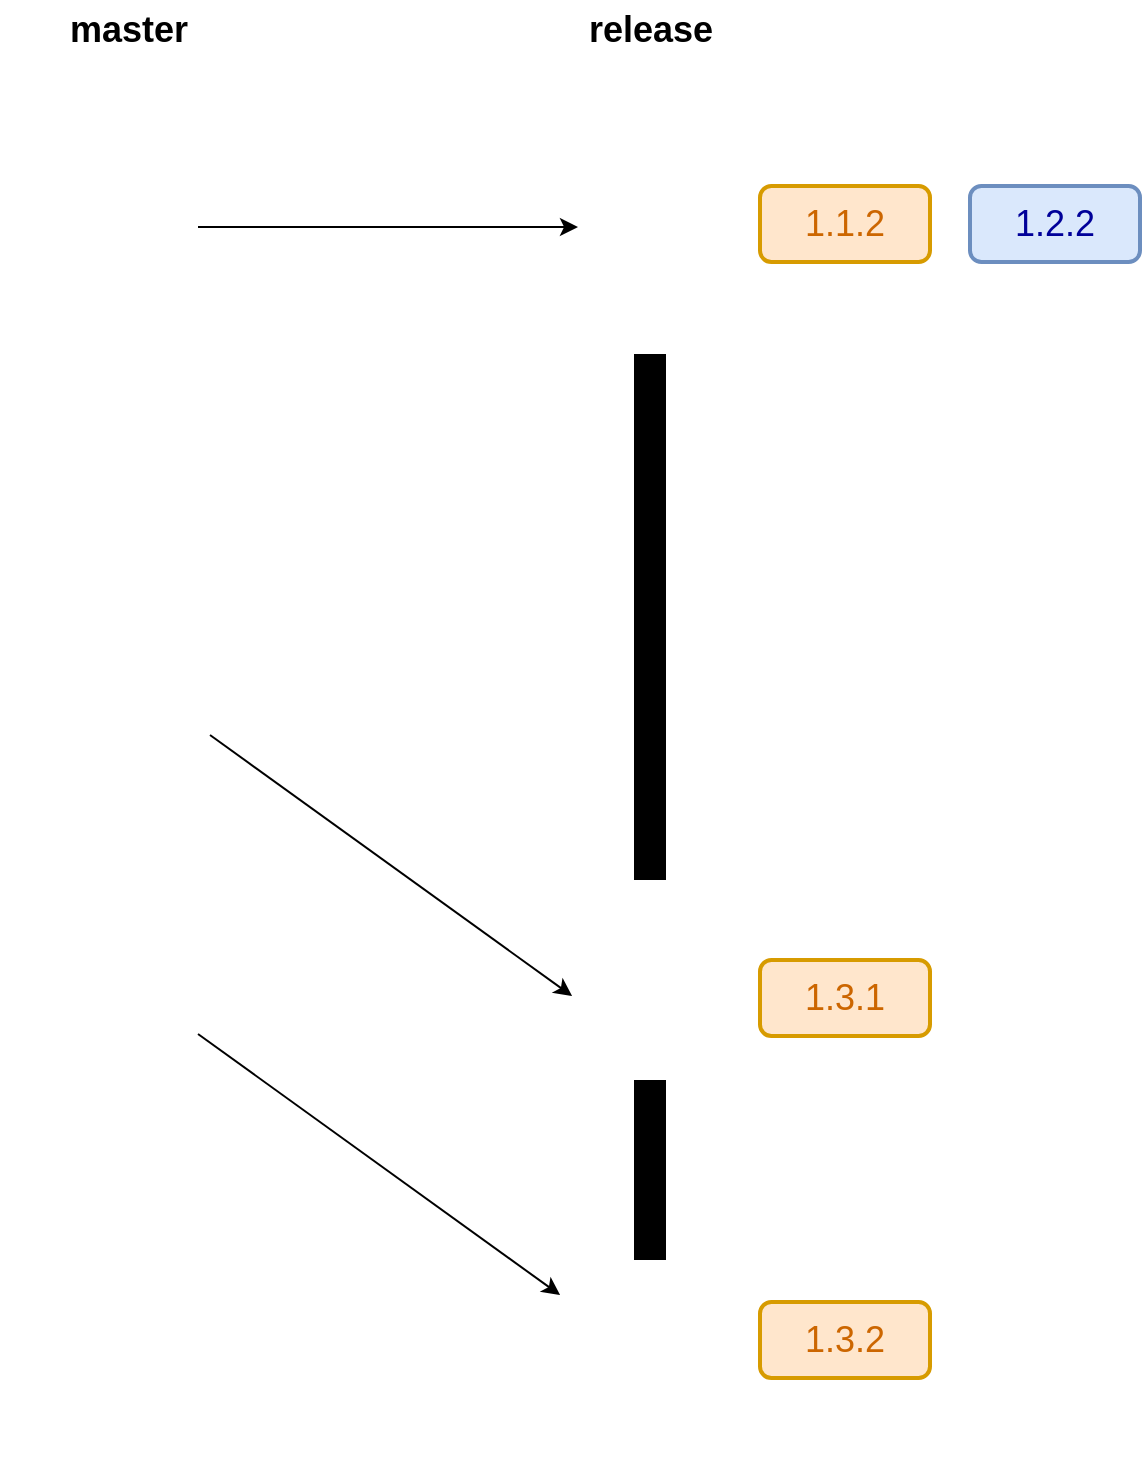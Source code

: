 <mxfile version="13.1.2" type="github">
  <diagram id="ZieNJUuBfNxr683kOoOD" name="Page-1">
    <mxGraphModel dx="1422" dy="713" grid="1" gridSize="10" guides="1" tooltips="1" connect="1" arrows="1" fold="1" page="1" pageScale="1" pageWidth="1169" pageHeight="827" math="0" shadow="0">
      <root>
        <mxCell id="0" />
        <mxCell id="1" value="Existing" style="locked=1;" parent="0" visible="0" />
        <mxCell id="HoR6jKGoqs6wjyYa6Poe-57" value="" style="whiteSpace=wrap;html=1;aspect=fixed;strokeColor=#000000;strokeWidth=1;fontColor=#3333FF;" parent="1" vertex="1">
          <mxGeometry x="150.75" y="90" width="126.5" height="126.5" as="geometry" />
        </mxCell>
        <mxCell id="HoR6jKGoqs6wjyYa6Poe-27" value="" style="rounded=0;whiteSpace=wrap;html=1;fontColor=#3333FF;" parent="1" vertex="1">
          <mxGeometry x="450" y="90" width="225" height="156.5" as="geometry" />
        </mxCell>
        <mxCell id="HoR6jKGoqs6wjyYa6Poe-20" value="" style="rounded=0;whiteSpace=wrap;html=1;fontColor=#3333FF;" parent="1" vertex="1">
          <mxGeometry x="695" y="90.5" width="270" height="156" as="geometry" />
        </mxCell>
        <mxCell id="HoR6jKGoqs6wjyYa6Poe-19" value="" style="whiteSpace=wrap;html=1;aspect=fixed;fontColor=#3333FF;" parent="1" vertex="1">
          <mxGeometry x="450" y="266.5" width="300" height="300" as="geometry" />
        </mxCell>
        <mxCell id="HoR6jKGoqs6wjyYa6Poe-3" value="Front repository" style="shape=image;html=1;verticalAlign=top;verticalLabelPosition=bottom;labelBackgroundColor=#ffffff;imageAspect=0;aspect=fixed;image=https://cdn0.iconfinder.com/data/icons/long-shadow-web-icons/512/github-128.png" parent="1" vertex="1">
          <mxGeometry x="180" y="101.75" width="68" height="68" as="geometry" />
        </mxCell>
        <mxCell id="HoR6jKGoqs6wjyYa6Poe-4" value="&lt;font color=&quot;#000000&quot;&gt;&lt;span style=&quot;font-size: 11px&quot;&gt;AIRCRAFT DELIVERY CENTER&lt;/span&gt;&lt;/font&gt;" style="shape=image;html=1;verticalAlign=top;verticalLabelPosition=bottom;labelBackgroundColor=#ffffff;imageAspect=0;aspect=fixed;image=https://cdn1.iconfinder.com/data/icons/picons-social/57/github-128.png;fontColor=#3333FF;" parent="1" vertex="1">
          <mxGeometry x="181" width="66" height="66" as="geometry" />
        </mxCell>
        <mxCell id="HoR6jKGoqs6wjyYa6Poe-5" value="" style="endArrow=none;dashed=1;html=1;fontColor=#3333FF;" parent="1" edge="1">
          <mxGeometry width="50" height="50" relative="1" as="geometry">
            <mxPoint x="370" y="610" as="sourcePoint" />
            <mxPoint x="370" y="90" as="targetPoint" />
          </mxGeometry>
        </mxCell>
        <mxCell id="HoR6jKGoqs6wjyYa6Poe-6" value="&lt;font style=&quot;font-size: 11px&quot; color=&quot;#000000&quot;&gt;IOT&lt;br&gt;&lt;/font&gt;" style="shape=image;html=1;verticalAlign=top;verticalLabelPosition=bottom;labelBackgroundColor=#ffffff;imageAspect=0;aspect=fixed;image=https://cdn1.iconfinder.com/data/icons/picons-social/57/github-128.png;fontColor=#3333FF;" parent="1" vertex="1">
          <mxGeometry x="712" y="4" width="62" height="62" as="geometry" />
        </mxCell>
        <mxCell id="HoR6jKGoqs6wjyYa6Poe-8" value="api platform repository" style="shape=image;html=1;verticalAlign=top;verticalLabelPosition=bottom;labelBackgroundColor=#ffffff;imageAspect=0;aspect=fixed;image=https://cdn0.iconfinder.com/data/icons/long-shadow-web-icons/512/github-128.png" parent="1" vertex="1">
          <mxGeometry x="482" y="103.5" width="61" height="61" as="geometry" />
        </mxCell>
        <mxCell id="HoR6jKGoqs6wjyYa6Poe-9" value="cvault &lt;br&gt;connector repository" style="shape=image;html=1;verticalAlign=top;verticalLabelPosition=bottom;labelBackgroundColor=#ffffff;imageAspect=0;aspect=fixed;image=https://cdn0.iconfinder.com/data/icons/long-shadow-web-icons/512/github-128.png" parent="1" vertex="1">
          <mxGeometry x="482" y="286.5" width="68" height="68" as="geometry" />
        </mxCell>
        <mxCell id="HoR6jKGoqs6wjyYa6Poe-10" value="monitoring sas&lt;br&gt;repository" style="shape=image;html=1;verticalAlign=top;verticalLabelPosition=bottom;labelBackgroundColor=#ffffff;imageAspect=0;aspect=fixed;image=https://cdn0.iconfinder.com/data/icons/long-shadow-web-icons/512/github-128.png" parent="1" vertex="1">
          <mxGeometry x="855" y="106.5" width="63" height="63" as="geometry" />
        </mxCell>
        <mxCell id="HoR6jKGoqs6wjyYa6Poe-11" value="monitoring cvault&lt;br&gt;repository" style="shape=image;html=1;verticalAlign=top;verticalLabelPosition=bottom;labelBackgroundColor=#ffffff;imageAspect=0;aspect=fixed;image=https://cdn0.iconfinder.com/data/icons/long-shadow-web-icons/512/github-128.png" parent="1" vertex="1">
          <mxGeometry x="726" y="106.5" width="63" height="63" as="geometry" />
        </mxCell>
        <mxCell id="HoR6jKGoqs6wjyYa6Poe-14" value="skywise&lt;br&gt;connector repository" style="shape=image;html=1;verticalAlign=top;verticalLabelPosition=bottom;labelBackgroundColor=#ffffff;imageAspect=0;aspect=fixed;image=https://cdn0.iconfinder.com/data/icons/long-shadow-web-icons/512/github-128.png" parent="1" vertex="1">
          <mxGeometry x="614" y="286.5" width="68" height="68" as="geometry" />
        </mxCell>
        <mxCell id="HoR6jKGoqs6wjyYa6Poe-15" value="SAS&amp;nbsp;&lt;br&gt;connector repository" style="shape=image;html=1;verticalAlign=top;verticalLabelPosition=bottom;labelBackgroundColor=#ffffff;imageAspect=0;aspect=fixed;image=https://cdn0.iconfinder.com/data/icons/long-shadow-web-icons/512/github-128.png" parent="1" vertex="1">
          <mxGeometry x="614" y="426.5" width="68" height="68" as="geometry" />
        </mxCell>
        <mxCell id="HoR6jKGoqs6wjyYa6Poe-17" value="clb&lt;br&gt;connector repository" style="shape=image;html=1;verticalAlign=top;verticalLabelPosition=bottom;labelBackgroundColor=#ffffff;imageAspect=0;aspect=fixed;image=https://cdn0.iconfinder.com/data/icons/long-shadow-web-icons/512/github-128.png" parent="1" vertex="1">
          <mxGeometry x="482" y="426.5" width="68" height="68" as="geometry" />
        </mxCell>
        <mxCell id="HoR6jKGoqs6wjyYa6Poe-18" value="&lt;font style=&quot;font-size: 16px&quot; color=&quot;#000000&quot;&gt;1 repo per connector&lt;/font&gt;" style="text;html=1;align=center;verticalAlign=middle;resizable=0;points=[];autosize=1;fontColor=#3333FF;" parent="1" vertex="1">
          <mxGeometry x="525" y="546.5" width="160" height="20" as="geometry" />
        </mxCell>
        <mxCell id="HoR6jKGoqs6wjyYa6Poe-21" value="&lt;font style=&quot;font-size: 16px&quot; color=&quot;#000000&quot;&gt;1 repo per monitoring&lt;/font&gt;" style="text;html=1;align=center;verticalAlign=middle;resizable=0;points=[];autosize=1;fontColor=#3333FF;" parent="1" vertex="1">
          <mxGeometry x="745" y="216.5" width="170" height="20" as="geometry" />
        </mxCell>
        <mxCell id="HoR6jKGoqs6wjyYa6Poe-25" value="&lt;font style=&quot;font-size: 16px&quot; color=&quot;#000000&quot;&gt;1 repo&lt;/font&gt;" style="text;html=1;align=center;verticalAlign=middle;resizable=0;points=[];autosize=1;fontColor=#3333FF;" parent="1" vertex="1">
          <mxGeometry x="535" y="216.5" width="60" height="20" as="geometry" />
        </mxCell>
        <mxCell id="HoR6jKGoqs6wjyYa6Poe-58" value="&lt;font style=&quot;font-size: 16px&quot; color=&quot;#000000&quot;&gt;1 repo&lt;/font&gt;" style="text;html=1;align=center;verticalAlign=middle;resizable=0;points=[];autosize=1;fontColor=#3333FF;" parent="1" vertex="1">
          <mxGeometry x="184" y="196.5" width="60" height="20" as="geometry" />
        </mxCell>
        <mxCell id="HoR6jKGoqs6wjyYa6Poe-30" value="Targetted" style="locked=1;" parent="0" visible="0" />
        <mxCell id="HoR6jKGoqs6wjyYa6Poe-50" value="" style="rounded=0;whiteSpace=wrap;html=1;fontColor=#3333FF;strokeColor=#FF8000;strokeWidth=2;" parent="HoR6jKGoqs6wjyYa6Poe-30" vertex="1">
          <mxGeometry x="510" y="96" width="130" height="116" as="geometry" />
        </mxCell>
        <mxCell id="HoR6jKGoqs6wjyYa6Poe-31" value="" style="rounded=0;whiteSpace=wrap;html=1;fontColor=#3333FF;" parent="HoR6jKGoqs6wjyYa6Poe-30" vertex="1">
          <mxGeometry x="50" y="96" width="130" height="116" as="geometry" />
        </mxCell>
        <mxCell id="HoR6jKGoqs6wjyYa6Poe-32" value="" style="rounded=0;whiteSpace=wrap;html=1;fontColor=#3333FF;strokeColor=#FF8000;strokeWidth=2;" parent="HoR6jKGoqs6wjyYa6Poe-30" vertex="1">
          <mxGeometry x="370" y="96" width="130" height="116" as="geometry" />
        </mxCell>
        <mxCell id="HoR6jKGoqs6wjyYa6Poe-35" value="&lt;font color=&quot;#000000&quot;&gt;&lt;span style=&quot;font-size: 11px&quot;&gt;AIRCRAFT DELIVERY CENTER&lt;/span&gt;&lt;/font&gt;" style="shape=image;html=1;verticalAlign=top;verticalLabelPosition=bottom;labelBackgroundColor=#ffffff;imageAspect=0;aspect=fixed;image=https://cdn1.iconfinder.com/data/icons/picons-social/57/github-128.png;fontColor=#3333FF;" parent="HoR6jKGoqs6wjyYa6Poe-30" vertex="1">
          <mxGeometry x="320" width="66.5" height="66.5" as="geometry" />
        </mxCell>
        <mxCell id="HoR6jKGoqs6wjyYa6Poe-36" value="" style="endArrow=none;dashed=1;html=1;fontColor=#3333FF;" parent="HoR6jKGoqs6wjyYa6Poe-30" edge="1">
          <mxGeometry width="50" height="50" relative="1" as="geometry">
            <mxPoint x="800.5" y="520" as="sourcePoint" />
            <mxPoint x="800" y="80" as="targetPoint" />
          </mxGeometry>
        </mxCell>
        <mxCell id="HoR6jKGoqs6wjyYa6Poe-37" value="&lt;font style=&quot;font-size: 11px&quot; color=&quot;#000000&quot;&gt;IOT&lt;br&gt;&lt;/font&gt;" style="shape=image;html=1;verticalAlign=top;verticalLabelPosition=bottom;labelBackgroundColor=#ffffff;imageAspect=0;aspect=fixed;image=https://cdn1.iconfinder.com/data/icons/picons-social/57/github-128.png;fontColor=#3333FF;" parent="HoR6jKGoqs6wjyYa6Poe-30" vertex="1">
          <mxGeometry x="926" y="4.5" width="62" height="62" as="geometry" />
        </mxCell>
        <mxCell id="HoR6jKGoqs6wjyYa6Poe-38" value="api platform repository" style="shape=image;html=1;verticalAlign=top;verticalLabelPosition=bottom;labelBackgroundColor=#ffffff;imageAspect=0;aspect=fixed;image=https://cdn0.iconfinder.com/data/icons/long-shadow-web-icons/512/github-128.png" parent="HoR6jKGoqs6wjyYa6Poe-30" vertex="1">
          <mxGeometry x="79.25" y="114.25" width="71.5" height="71.5" as="geometry" />
        </mxCell>
        <mxCell id="HoR6jKGoqs6wjyYa6Poe-40" value="monitoring Infra&amp;nbsp;&lt;br&gt;repository" style="shape=image;html=1;verticalAlign=top;verticalLabelPosition=bottom;labelBackgroundColor=#ffffff;imageAspect=0;aspect=fixed;image=https://cdn0.iconfinder.com/data/icons/long-shadow-web-icons/512/github-128.png" parent="HoR6jKGoqs6wjyYa6Poe-30" vertex="1">
          <mxGeometry x="543.5" y="110" width="63" height="63" as="geometry" />
        </mxCell>
        <mxCell id="HoR6jKGoqs6wjyYa6Poe-41" value="monitoring&amp;nbsp;&lt;br&gt;repository" style="shape=image;html=1;verticalAlign=top;verticalLabelPosition=bottom;labelBackgroundColor=#ffffff;imageAspect=0;aspect=fixed;image=https://cdn0.iconfinder.com/data/icons/long-shadow-web-icons/512/github-128.png" parent="HoR6jKGoqs6wjyYa6Poe-30" vertex="1">
          <mxGeometry x="403.5" y="110" width="63" height="63" as="geometry" />
        </mxCell>
        <mxCell id="HoR6jKGoqs6wjyYa6Poe-42" value="skywise&lt;br&gt;connector repository" style="shape=image;html=1;verticalAlign=top;verticalLabelPosition=bottom;labelBackgroundColor=#ffffff;imageAspect=0;aspect=fixed;image=https://cdn0.iconfinder.com/data/icons/long-shadow-web-icons/512/github-128.png" parent="HoR6jKGoqs6wjyYa6Poe-30" vertex="1">
          <mxGeometry x="926" y="107.5" width="68" height="68" as="geometry" />
        </mxCell>
        <mxCell id="HoR6jKGoqs6wjyYa6Poe-49" value="&lt;font color=&quot;#ff0000&quot; style=&quot;font-size: 14px&quot;&gt;&lt;b&gt;To delete&lt;/b&gt;&lt;/font&gt;" style="text;html=1;align=center;verticalAlign=middle;resizable=0;points=[];autosize=1;fontColor=#3333FF;" parent="HoR6jKGoqs6wjyYa6Poe-30" vertex="1">
          <mxGeometry x="920" y="210" width="80" height="20" as="geometry" />
        </mxCell>
        <mxCell id="HoR6jKGoqs6wjyYa6Poe-52" value="Code rework + pipeline reworked" style="text;html=1;strokeColor=none;fillColor=none;align=center;verticalAlign=middle;whiteSpace=wrap;rounded=0;fontColor=#3333FF;" parent="HoR6jKGoqs6wjyYa6Poe-30" vertex="1">
          <mxGeometry x="430" y="210" width="200" height="20" as="geometry" />
        </mxCell>
        <mxCell id="HoR6jKGoqs6wjyYa6Poe-53" value="maybe more than one repo / decision postponed to what we will learn from monitoring" style="whiteSpace=wrap;html=1;aspect=fixed;fontColor=#3333FF;strokeWidth=2;strokeColor=#FF8000;" parent="HoR6jKGoqs6wjyYa6Poe-30" vertex="1">
          <mxGeometry x="370" y="240" width="270" height="270" as="geometry" />
        </mxCell>
        <mxCell id="HoR6jKGoqs6wjyYa6Poe-54" value="connector infra&amp;nbsp;&lt;br&gt;repository" style="shape=image;html=1;verticalAlign=top;verticalLabelPosition=bottom;labelBackgroundColor=#ffffff;imageAspect=0;aspect=fixed;image=https://cdn0.iconfinder.com/data/icons/long-shadow-web-icons/512/github-128.png" parent="HoR6jKGoqs6wjyYa6Poe-30" vertex="1">
          <mxGeometry x="410" y="253" width="68" height="68" as="geometry" />
        </mxCell>
        <mxCell id="HoR6jKGoqs6wjyYa6Poe-55" value="" style="group" parent="HoR6jKGoqs6wjyYa6Poe-30" vertex="1" connectable="0">
          <mxGeometry x="190" y="96" width="130" height="116" as="geometry" />
        </mxCell>
        <mxCell id="HoR6jKGoqs6wjyYa6Poe-48" value="" style="rounded=0;whiteSpace=wrap;html=1;fontColor=#3333FF;" parent="HoR6jKGoqs6wjyYa6Poe-55" vertex="1">
          <mxGeometry width="130" height="116" as="geometry" />
        </mxCell>
        <mxCell id="HoR6jKGoqs6wjyYa6Poe-34" value="Front repository" style="shape=image;html=1;verticalAlign=top;verticalLabelPosition=bottom;labelBackgroundColor=#ffffff;imageAspect=0;aspect=fixed;image=https://cdn0.iconfinder.com/data/icons/long-shadow-web-icons/512/github-128.png" parent="HoR6jKGoqs6wjyYa6Poe-55" vertex="1">
          <mxGeometry x="31" y="20" width="68" height="68" as="geometry" />
        </mxCell>
        <mxCell id="TlIp9s7jWuSo9urC1bLV-2" value="" style="group" vertex="1" connectable="0" parent="HoR6jKGoqs6wjyYa6Poe-30">
          <mxGeometry x="50" y="240" width="270" height="271" as="geometry" />
        </mxCell>
        <mxCell id="HoR6jKGoqs6wjyYa6Poe-33" value="" style="whiteSpace=wrap;html=1;aspect=fixed;fontColor=#3333FF;" parent="TlIp9s7jWuSo9urC1bLV-2" vertex="1">
          <mxGeometry width="270" height="270" as="geometry" />
        </mxCell>
        <mxCell id="HoR6jKGoqs6wjyYa6Poe-39" value="cvault &lt;br&gt;connector repository" style="shape=image;html=1;verticalAlign=top;verticalLabelPosition=bottom;labelBackgroundColor=#ffffff;imageAspect=0;aspect=fixed;image=https://cdn0.iconfinder.com/data/icons/long-shadow-web-icons/512/github-128.png" parent="TlIp9s7jWuSo9urC1bLV-2" vertex="1">
          <mxGeometry x="160" y="13" width="68" height="68" as="geometry" />
        </mxCell>
        <mxCell id="HoR6jKGoqs6wjyYa6Poe-43" value="SAS&amp;nbsp;&lt;br&gt;connector repository" style="shape=image;html=1;verticalAlign=top;verticalLabelPosition=bottom;labelBackgroundColor=#ffffff;imageAspect=0;aspect=fixed;image=https://cdn0.iconfinder.com/data/icons/long-shadow-web-icons/512/github-128.png" parent="TlIp9s7jWuSo9urC1bLV-2" vertex="1">
          <mxGeometry x="33.5" y="134" width="68" height="68" as="geometry" />
        </mxCell>
        <mxCell id="HoR6jKGoqs6wjyYa6Poe-44" value="clb&lt;br&gt;connector repository" style="shape=image;html=1;verticalAlign=top;verticalLabelPosition=bottom;labelBackgroundColor=#ffffff;imageAspect=0;aspect=fixed;image=https://cdn0.iconfinder.com/data/icons/long-shadow-web-icons/512/github-128.png" parent="TlIp9s7jWuSo9urC1bLV-2" vertex="1">
          <mxGeometry x="33.5" y="12" width="68" height="68" as="geometry" />
        </mxCell>
        <mxCell id="HoR6jKGoqs6wjyYa6Poe-51" value="Code rework + pipeline reworked" style="text;html=1;strokeColor=none;fillColor=none;align=center;verticalAlign=middle;whiteSpace=wrap;rounded=0;fontColor=#3333FF;" parent="TlIp9s7jWuSo9urC1bLV-2" vertex="1">
          <mxGeometry x="31" y="251" width="200" height="20" as="geometry" />
        </mxCell>
        <mxCell id="TlIp9s7jWuSo9urC1bLV-3" value="flow1" parent="0" />
        <mxCell id="TlIp9s7jWuSo9urC1bLV-4" value="" style="shape=image;html=1;verticalAlign=top;verticalLabelPosition=bottom;labelBackgroundColor=#ffffff;imageAspect=0;aspect=fixed;image=https://cdn0.iconfinder.com/data/icons/octicons/1024/git-commit-128.png;direction=south;" vertex="1" parent="TlIp9s7jWuSo9urC1bLV-3">
          <mxGeometry x="120" y="225" width="128" height="128" as="geometry" />
        </mxCell>
        <mxCell id="TlIp9s7jWuSo9urC1bLV-5" value="" style="shape=image;html=1;verticalAlign=top;verticalLabelPosition=bottom;labelBackgroundColor=#ffffff;imageAspect=0;aspect=fixed;image=https://cdn0.iconfinder.com/data/icons/octicons/1024/git-commit-128.png;direction=south;" vertex="1" parent="TlIp9s7jWuSo9urC1bLV-3">
          <mxGeometry x="120" y="481" width="128" height="128" as="geometry" />
        </mxCell>
        <mxCell id="TlIp9s7jWuSo9urC1bLV-6" value="" style="shape=image;html=1;verticalAlign=top;verticalLabelPosition=bottom;labelBackgroundColor=#ffffff;imageAspect=0;aspect=fixed;image=https://cdn0.iconfinder.com/data/icons/octicons/1024/git-commit-128.png;direction=south;" vertex="1" parent="TlIp9s7jWuSo9urC1bLV-3">
          <mxGeometry x="120" y="97" width="128" height="128" as="geometry" />
        </mxCell>
        <mxCell id="TlIp9s7jWuSo9urC1bLV-7" value="" style="shape=image;html=1;verticalAlign=top;verticalLabelPosition=bottom;labelBackgroundColor=#ffffff;imageAspect=0;aspect=fixed;image=https://cdn0.iconfinder.com/data/icons/octicons/1024/git-commit-128.png;direction=south;" vertex="1" parent="TlIp9s7jWuSo9urC1bLV-3">
          <mxGeometry x="120" y="353" width="128" height="128" as="geometry" />
        </mxCell>
        <mxCell id="TlIp9s7jWuSo9urC1bLV-8" value="master" style="text;html=1;align=center;verticalAlign=middle;resizable=0;points=[];autosize=1;strokeWidth=2;fontSize=18;fontStyle=1" vertex="1" parent="TlIp9s7jWuSo9urC1bLV-3">
          <mxGeometry x="149" y="47" width="70" height="30" as="geometry" />
        </mxCell>
        <mxCell id="TlIp9s7jWuSo9urC1bLV-10" value="" style="shape=image;html=1;verticalAlign=top;verticalLabelPosition=bottom;labelBackgroundColor=#ffffff;imageAspect=0;aspect=fixed;image=https://cdn0.iconfinder.com/data/icons/octicons/1024/git-commit-128.png;direction=south;" vertex="1" parent="TlIp9s7jWuSo9urC1bLV-3">
          <mxGeometry x="381" y="481" width="128" height="128" as="geometry" />
        </mxCell>
        <mxCell id="TlIp9s7jWuSo9urC1bLV-11" value="" style="shape=image;html=1;verticalAlign=top;verticalLabelPosition=bottom;labelBackgroundColor=#ffffff;imageAspect=0;aspect=fixed;image=https://cdn0.iconfinder.com/data/icons/octicons/1024/git-commit-128.png;direction=south;" vertex="1" parent="TlIp9s7jWuSo9urC1bLV-3">
          <mxGeometry x="381" y="97" width="128" height="128" as="geometry" />
        </mxCell>
        <mxCell id="TlIp9s7jWuSo9urC1bLV-13" value="release" style="text;html=1;align=center;verticalAlign=middle;resizable=0;points=[];autosize=1;strokeWidth=2;fontSize=18;fontStyle=1" vertex="1" parent="TlIp9s7jWuSo9urC1bLV-3">
          <mxGeometry x="405" y="47" width="80" height="30" as="geometry" />
        </mxCell>
        <mxCell id="TlIp9s7jWuSo9urC1bLV-14" value="" style="endArrow=none;html=1;fontSize=18;strokeWidth=16;" edge="1" parent="TlIp9s7jWuSo9urC1bLV-3">
          <mxGeometry width="50" height="50" relative="1" as="geometry">
            <mxPoint x="445" y="487" as="sourcePoint" />
            <mxPoint x="445" y="224" as="targetPoint" />
          </mxGeometry>
        </mxCell>
        <mxCell id="TlIp9s7jWuSo9urC1bLV-15" value="" style="endArrow=classic;html=1;strokeWidth=1;fontSize=18;" edge="1" parent="TlIp9s7jWuSo9urC1bLV-3">
          <mxGeometry width="50" height="50" relative="1" as="geometry">
            <mxPoint x="219" y="160.5" as="sourcePoint" />
            <mxPoint x="409" y="160.5" as="targetPoint" />
          </mxGeometry>
        </mxCell>
        <mxCell id="TlIp9s7jWuSo9urC1bLV-16" value="" style="endArrow=classic;html=1;strokeWidth=1;fontSize=18;entryX=0.516;entryY=0.773;entryDx=0;entryDy=0;entryPerimeter=0;" edge="1" parent="TlIp9s7jWuSo9urC1bLV-3">
          <mxGeometry width="50" height="50" relative="1" as="geometry">
            <mxPoint x="225" y="414.5" as="sourcePoint" />
            <mxPoint x="406.056" y="545.048" as="targetPoint" />
          </mxGeometry>
        </mxCell>
        <mxCell id="TlIp9s7jWuSo9urC1bLV-21" value="" style="shape=image;html=1;verticalAlign=top;verticalLabelPosition=bottom;labelBackgroundColor=#ffffff;imageAspect=0;aspect=fixed;image=https://cdn0.iconfinder.com/data/icons/octicons/1024/git-commit-128.png;direction=south;" vertex="1" parent="TlIp9s7jWuSo9urC1bLV-3">
          <mxGeometry x="381" y="652" width="128" height="128" as="geometry" />
        </mxCell>
        <mxCell id="TlIp9s7jWuSo9urC1bLV-22" value="" style="endArrow=none;html=1;fontSize=18;strokeWidth=16;" edge="1" parent="TlIp9s7jWuSo9urC1bLV-3">
          <mxGeometry width="50" height="50" relative="1" as="geometry">
            <mxPoint x="445" y="677" as="sourcePoint" />
            <mxPoint x="445" y="587" as="targetPoint" />
          </mxGeometry>
        </mxCell>
        <mxCell id="TlIp9s7jWuSo9urC1bLV-23" value="" style="endArrow=classic;html=1;strokeWidth=1;fontSize=18;entryX=0.516;entryY=0.773;entryDx=0;entryDy=0;entryPerimeter=0;" edge="1" parent="TlIp9s7jWuSo9urC1bLV-3">
          <mxGeometry width="50" height="50" relative="1" as="geometry">
            <mxPoint x="219" y="564" as="sourcePoint" />
            <mxPoint x="400.056" y="694.548" as="targetPoint" />
          </mxGeometry>
        </mxCell>
        <mxCell id="TlIp9s7jWuSo9urC1bLV-31" value="comment flow" parent="0" visible="0" />
        <mxCell id="TlIp9s7jWuSo9urC1bLV-32" value="All release commits are &lt;br style=&quot;font-size: 23px;&quot;&gt;meant to be at least deployed to VAL" style="text;html=1;align=center;verticalAlign=middle;resizable=0;points=[];autosize=1;fontSize=23;fontColor=#000000;" vertex="1" parent="TlIp9s7jWuSo9urC1bLV-31">
          <mxGeometry x="470" y="346" width="390" height="60" as="geometry" />
        </mxCell>
        <mxCell id="TlIp9s7jWuSo9urC1bLV-24" value="flow2" parent="0" />
        <mxCell id="TlIp9s7jWuSo9urC1bLV-25" value="1.1.2" style="rounded=1;whiteSpace=wrap;html=1;strokeWidth=2;fontSize=18;fillColor=#ffe6cc;strokeColor=#d79b00;fontColor=#CC6600;" vertex="1" parent="TlIp9s7jWuSo9urC1bLV-24">
          <mxGeometry x="500" y="140" width="85" height="38" as="geometry" />
        </mxCell>
        <mxCell id="TlIp9s7jWuSo9urC1bLV-26" value="1.3.1" style="rounded=1;whiteSpace=wrap;html=1;strokeWidth=2;fontSize=18;fillColor=#ffe6cc;strokeColor=#d79b00;fontColor=#CC6600;" vertex="1" parent="TlIp9s7jWuSo9urC1bLV-24">
          <mxGeometry x="500" y="527" width="85" height="38" as="geometry" />
        </mxCell>
        <mxCell id="TlIp9s7jWuSo9urC1bLV-27" value="1.3.2" style="rounded=1;whiteSpace=wrap;html=1;strokeWidth=2;fontSize=18;fillColor=#ffe6cc;strokeColor=#d79b00;fontColor=#CC6600;" vertex="1" parent="TlIp9s7jWuSo9urC1bLV-24">
          <mxGeometry x="500" y="698" width="85" height="38" as="geometry" />
        </mxCell>
        <mxCell id="TlIp9s7jWuSo9urC1bLV-28" value="1.2.2" style="rounded=1;whiteSpace=wrap;html=1;strokeWidth=2;fontSize=18;fillColor=#dae8fc;strokeColor=#6c8ebf;fontColor=#000099;" vertex="1" parent="TlIp9s7jWuSo9urC1bLV-24">
          <mxGeometry x="605" y="140" width="85" height="38" as="geometry" />
        </mxCell>
        <mxCell id="TlIp9s7jWuSo9urC1bLV-33" value="flow3" parent="0" visible="0" />
        <mxCell id="TlIp9s7jWuSo9urC1bLV-34" value="prod-1.2.2" style="rounded=1;whiteSpace=wrap;html=1;strokeWidth=2;fontSize=18;fillColor=#f8cecc;strokeColor=#b85450;fontColor=#FF0000;" vertex="1" parent="TlIp9s7jWuSo9urC1bLV-33">
          <mxGeometry x="710" y="140" width="200" height="38" as="geometry" />
        </mxCell>
        <mxCell id="TlIp9s7jWuSo9urC1bLV-35" value="val-1.1.2" style="rounded=1;whiteSpace=wrap;html=1;strokeWidth=2;fontSize=18;fillColor=#d5e8d4;strokeColor=#82b366;fontColor=#006600;" vertex="1" parent="TlIp9s7jWuSo9urC1bLV-33">
          <mxGeometry x="920" y="140" width="200" height="38" as="geometry" />
        </mxCell>
        <mxCell id="TlIp9s7jWuSo9urC1bLV-36" value="val-1.3.1" style="rounded=1;whiteSpace=wrap;html=1;strokeWidth=2;fontSize=18;fillColor=#d5e8d4;strokeColor=#82b366;fontColor=#006600;" vertex="1" parent="TlIp9s7jWuSo9urC1bLV-33">
          <mxGeometry x="600" y="527" width="200" height="38" as="geometry" />
        </mxCell>
        <mxCell id="TlIp9s7jWuSo9urC1bLV-37" value="val-1.3.2" style="rounded=1;whiteSpace=wrap;html=1;strokeWidth=2;fontSize=18;fillColor=#d5e8d4;strokeColor=#82b366;fontColor=#006600;" vertex="1" parent="TlIp9s7jWuSo9urC1bLV-33">
          <mxGeometry x="600" y="699" width="200" height="38" as="geometry" />
        </mxCell>
        <mxCell id="TlIp9s7jWuSo9urC1bLV-38" value="prod-1.3.2" style="rounded=1;whiteSpace=wrap;html=1;strokeWidth=2;fontSize=18;fillColor=#f8cecc;strokeColor=#b85450;fontColor=#FF0000;" vertex="1" parent="TlIp9s7jWuSo9urC1bLV-33">
          <mxGeometry x="820" y="699" width="200" height="38" as="geometry" />
        </mxCell>
      </root>
    </mxGraphModel>
  </diagram>
</mxfile>
